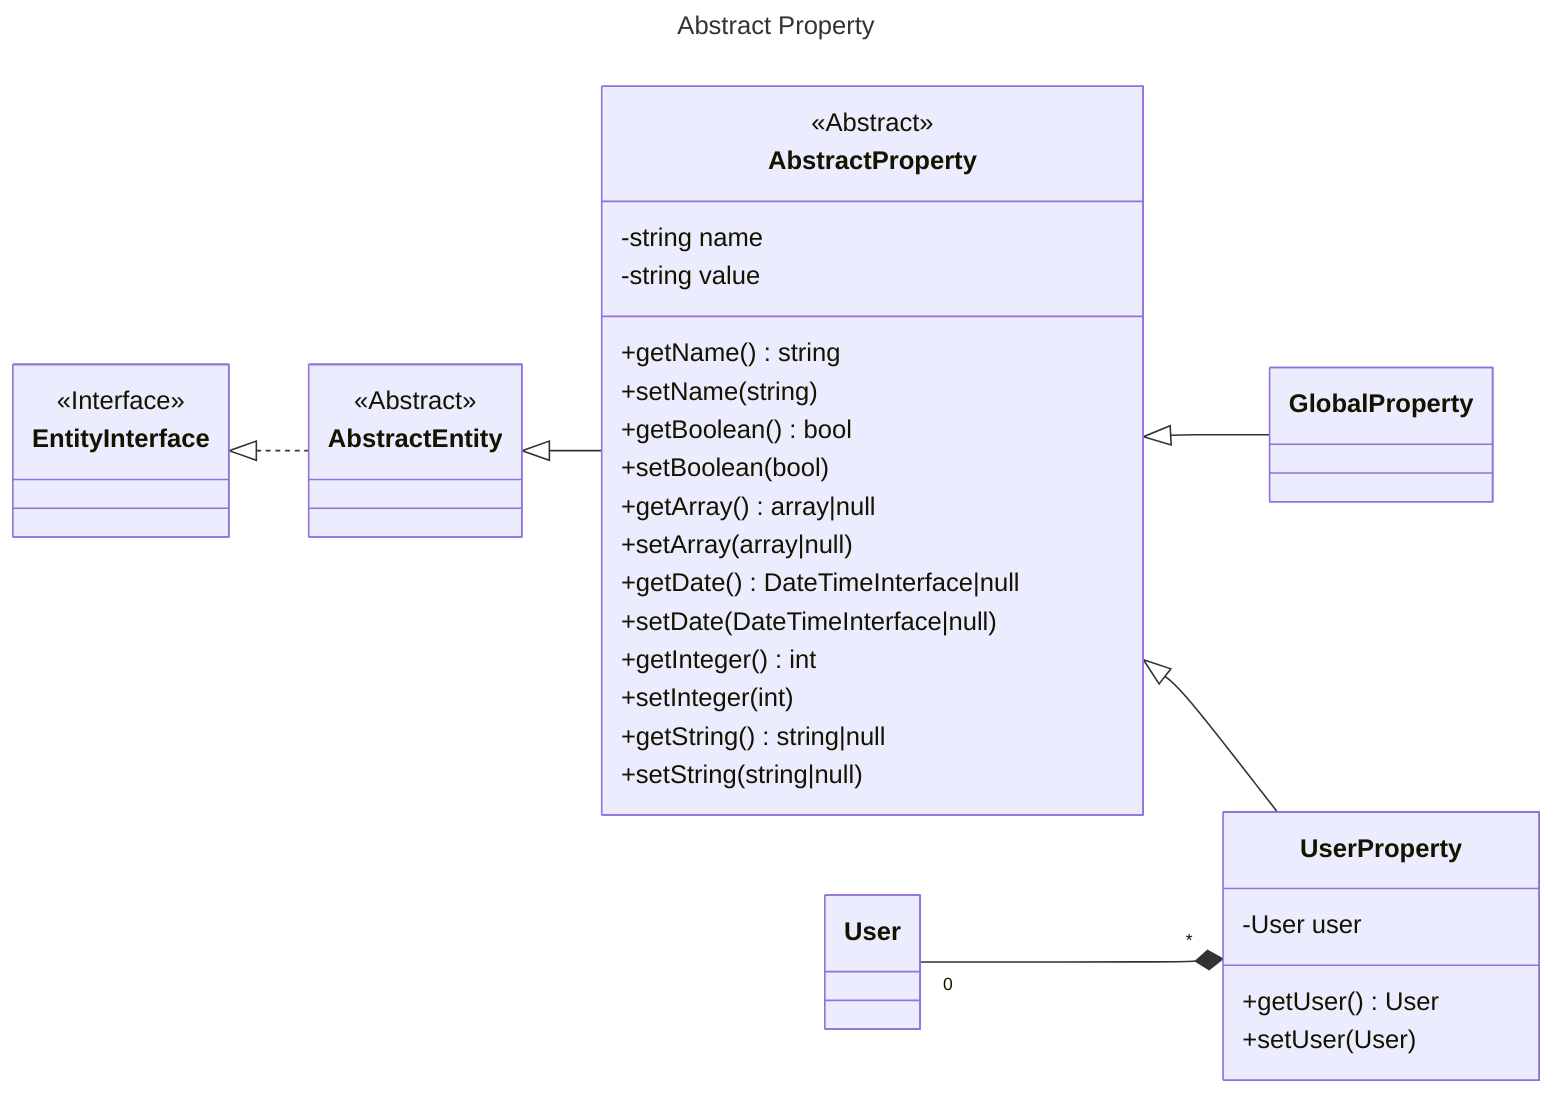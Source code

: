 ---
title: Abstract Property
---
classDiagram
    direction LR

    class AbstractProperty {
        <<Abstract>>
        -string name
        -string value
        +getName() string
        +setName(string)
        +getBoolean() bool
        +setBoolean(bool)
        +getArray() array|null
        +setArray(array|null)
        +getDate() DateTimeInterface|null
        +setDate(DateTimeInterface|null)
        +getInteger() int
        +setInteger(int)
        +getString() string|null
        +setString(string|null)
    }

    class EntityInterface {
        <<Interface>>
    }

    class AbstractEntity {
        <<Abstract>>
    }

    class UserProperty {
        -User user
        +getUser() User
        +setUser(User)
    }

    EntityInterface <|.. AbstractEntity
    AbstractEntity <|-- AbstractProperty
    AbstractProperty <|-- GlobalProperty
    AbstractProperty <|-- UserProperty
    User "0" --* "*" UserProperty

    click EntityInterface call nodeCallback()
    click AbstractEntity call nodeCallback()
    click User call nodeCallback()